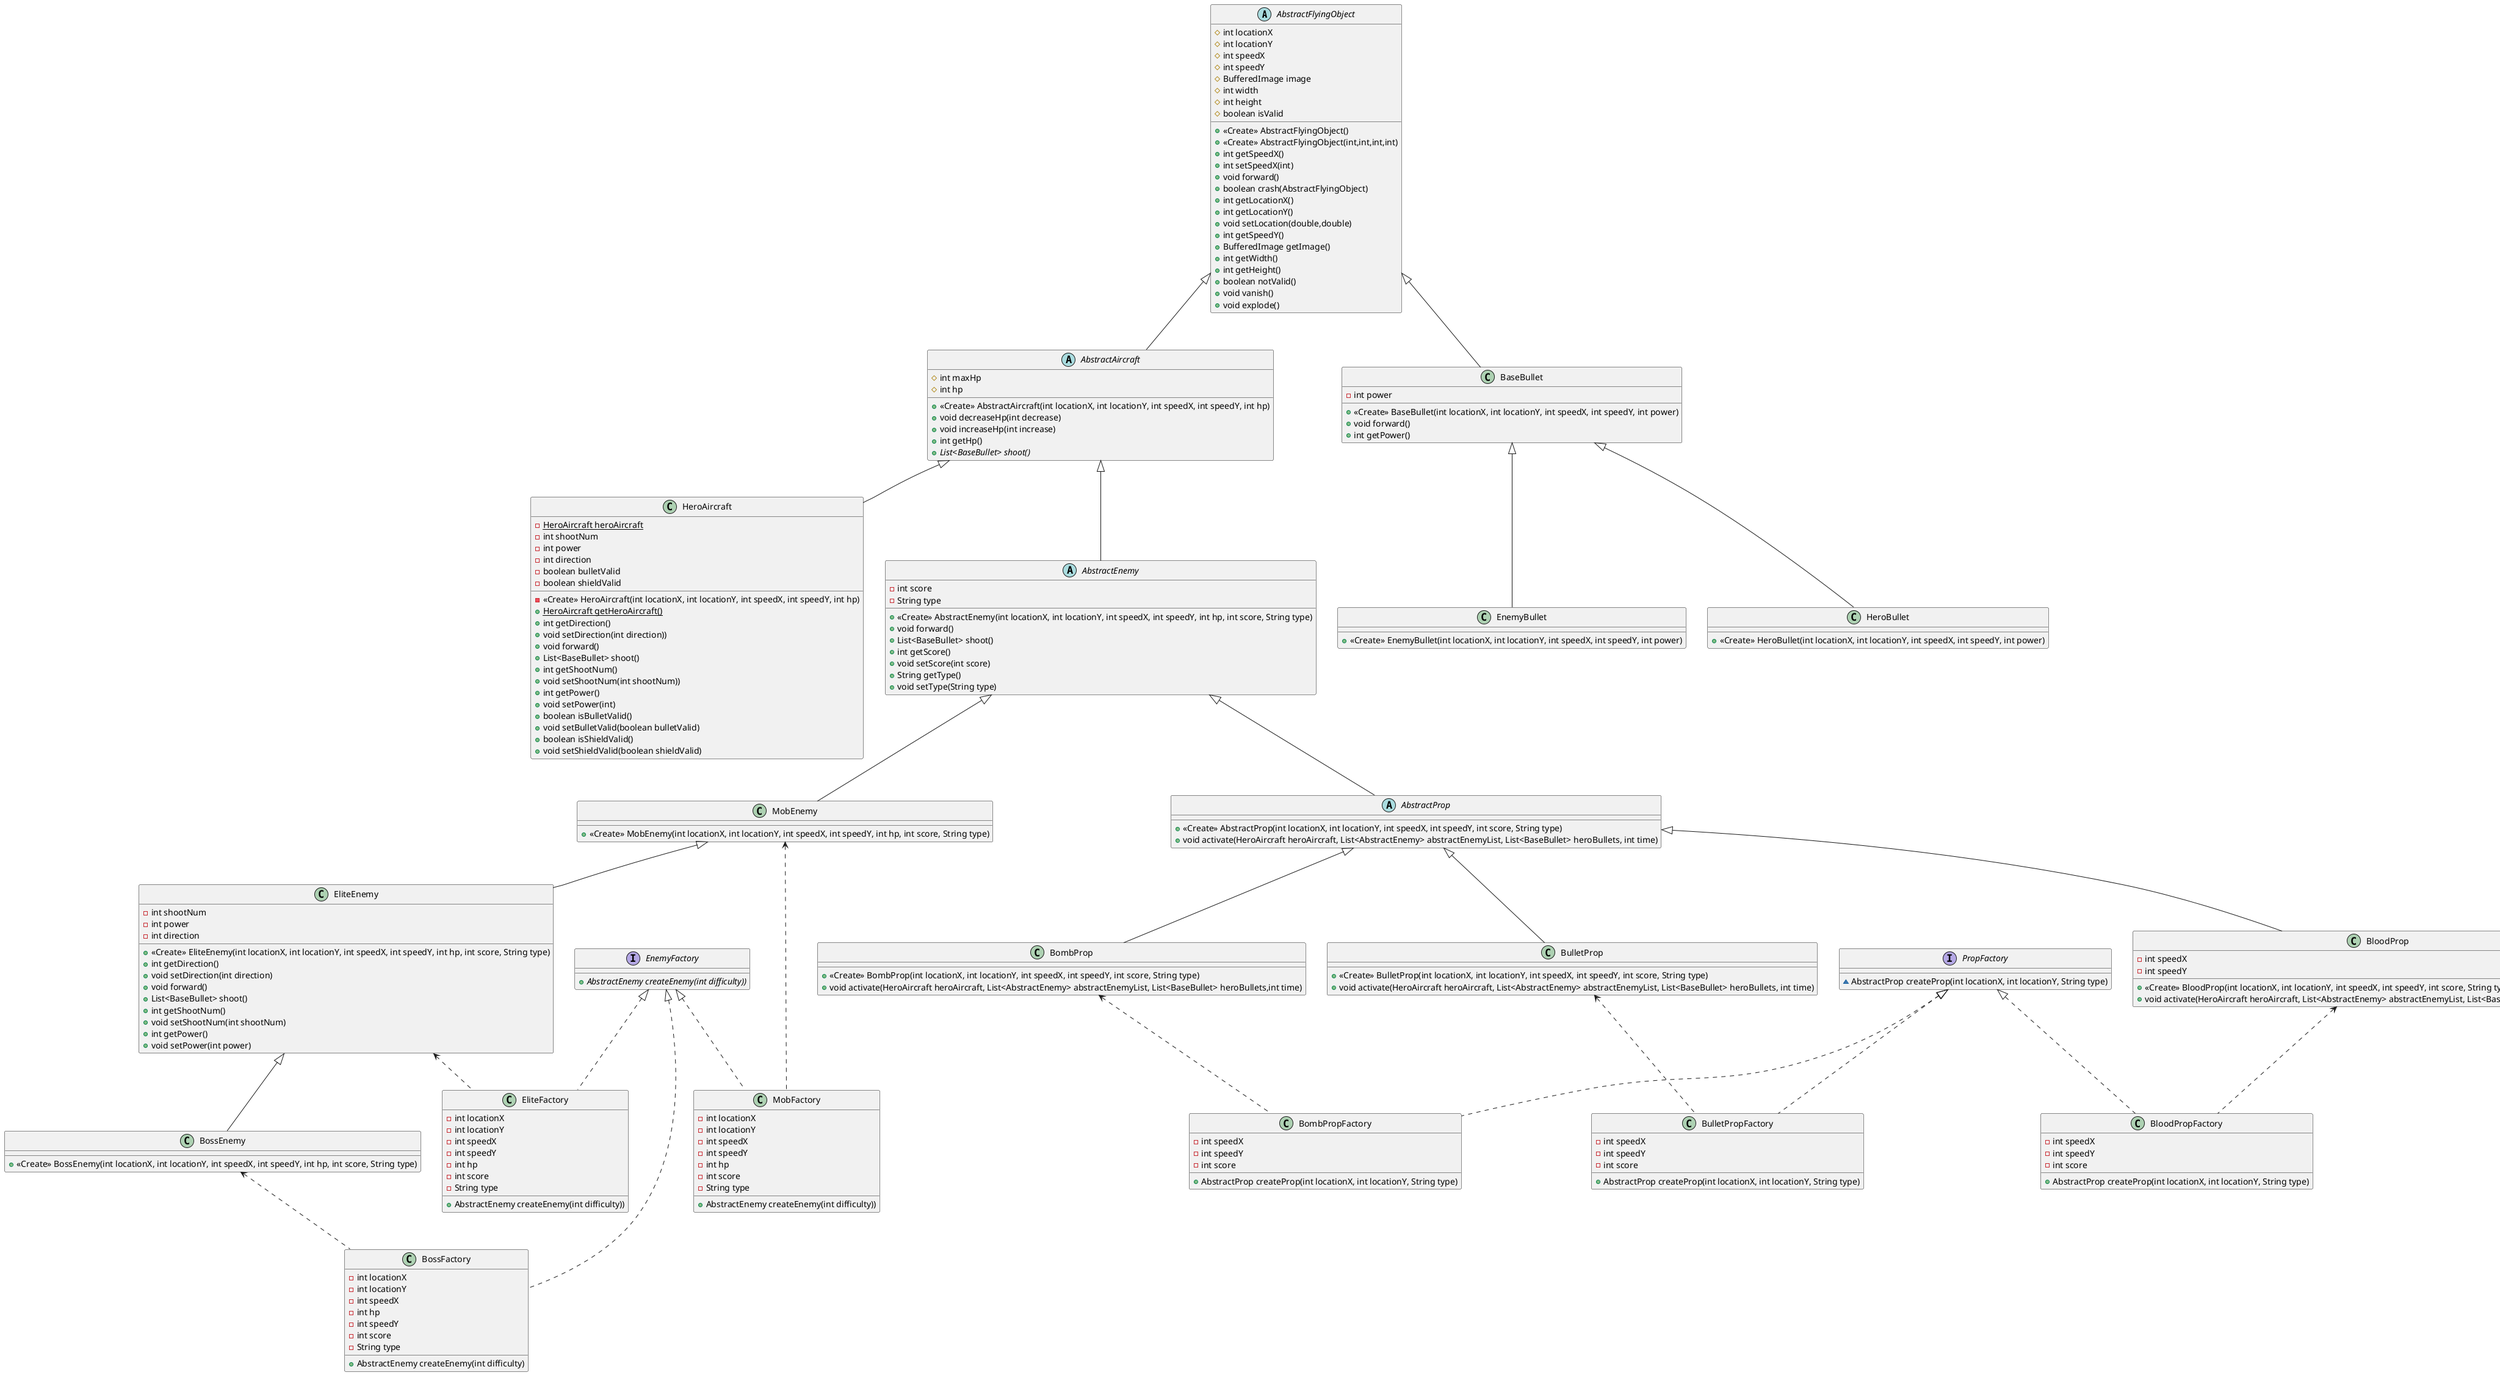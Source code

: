 @startuml
abstract class AbstractFlyingObject {
# int locationX
# int locationY
# int speedX
# int speedY
# BufferedImage image
# int width
# int height
# boolean isValid
+ <<Create>> AbstractFlyingObject()
+ <<Create>> AbstractFlyingObject(int,int,int,int)
+ int getSpeedX()
+ int setSpeedX(int)
+ void forward()
+ boolean crash(AbstractFlyingObject)
+ int getLocationX()
+ int getLocationY()
+ void setLocation(double,double)
+ int getSpeedY()
+ BufferedImage getImage()
+ int getWidth()
+ int getHeight()
+ boolean notValid()
+ void vanish()
+ void explode()
}
class BombProp {
+ <<Create>> BombProp(int locationX, int locationY, int speedX, int speedY, int score, String type)
+ void activate(HeroAircraft heroAircraft, List<AbstractEnemy> abstractEnemyList, List<BaseBullet> heroBullets,int time)
}
class EnemyBullet {
+ <<Create>> EnemyBullet(int locationX, int locationY, int speedX, int speedY, int power)
}
class BossFactory {
- int locationX
- int locationY
- int speedX
- int hp
- int speedY
- int score
- String type
+ AbstractEnemy createEnemy(int difficulty)
}
abstract class AbstractAircraft {
# int maxHp
# int hp
+ <<Create>> AbstractAircraft(int locationX, int locationY, int speedX, int speedY, int hp)
+ void decreaseHp(int decrease)
+ void increaseHp(int increase)
+ int getHp()
+ {abstract}List<BaseBullet> shoot()
}
class BulletProp {
+ <<Create>> BulletProp(int locationX, int locationY, int speedX, int speedY, int score, String type)
+ void activate(HeroAircraft heroAircraft, List<AbstractEnemy> abstractEnemyList, List<BaseBullet> heroBullets, int time)
}
class EliteEnemy {
- int shootNum
- int power
- int direction
+ <<Create>> EliteEnemy(int locationX, int locationY, int speedX, int speedY, int hp, int score, String type)
+ int getDirection()
+ void setDirection(int direction)
+ void forward()
+ List<BaseBullet> shoot()
+ int getShootNum()
+ void setShootNum(int shootNum)
+ int getPower()
+ void setPower(int power)
}
class BulletPropFactory {
- int speedX
- int speedY
- int score
+ AbstractProp createProp(int locationX, int locationY, String type)
}
class BaseBullet {
- int power
+ <<Create>> BaseBullet(int locationX, int locationY, int speedX, int speedY, int power)
+ void forward()
+ int getPower()
}
class MobFactory {
- int locationX
- int locationY
- int speedX
- int speedY
- int hp
- int score
- String type
+ AbstractEnemy createEnemy(int difficulty))
}
class BombPropFactory {
- int speedX
- int speedY
- int score
+ AbstractProp createProp(int locationX, int locationY, String type)
}
class HeroBullet {
+ <<Create>> HeroBullet(int locationX, int locationY, int speedX, int speedY, int power)
}
class MobEnemy {
+ <<Create>> MobEnemy(int locationX, int locationY, int speedX, int speedY, int hp, int score, String type)
}
class BloodPropFactory {
- int speedX
- int speedY
- int score
+ AbstractProp createProp(int locationX, int locationY, String type)
}
interface EnemyFactory {
+ {abstract}AbstractEnemy createEnemy(int difficulty))
}
class EliteFactory {
- int locationX
- int locationY
- int speedX
- int speedY
- int hp
- int score
- String type
+ AbstractEnemy createEnemy(int difficulty))
}
class HeroAircraft {
- {static} HeroAircraft heroAircraft
- int shootNum
- int power
- int direction
- boolean bulletValid
- boolean shieldValid
- <<Create>> HeroAircraft(int locationX, int locationY, int speedX, int speedY, int hp)
+ {static} HeroAircraft getHeroAircraft()
+ int getDirection()
+ void setDirection(int direction))
+ void forward()
+ List<BaseBullet> shoot()
+ int getShootNum()
+ void setShootNum(int shootNum))
+ int getPower()
+ void setPower(int)
+ boolean isBulletValid()
+ void setBulletValid(boolean bulletValid)
+ boolean isShieldValid()
+ void setShieldValid(boolean shieldValid)
}
interface PropFactory {
~ AbstractProp createProp(int locationX, int locationY, String type)
}
abstract class AbstractEnemy {
- int score
- String type
+ <<Create>> AbstractEnemy(int locationX, int locationY, int speedX, int speedY, int hp, int score, String type)
+ void forward()
+ List<BaseBullet> shoot()
+ int getScore()
+ void setScore(int score)
+ String getType()
+ void setType(String type)
}
class BloodProp {
- int speedX
- int speedY
+ <<Create>> BloodProp(int locationX, int locationY, int speedX, int speedY, int score, String type)
+ void activate(HeroAircraft heroAircraft, List<AbstractEnemy> abstractEnemyList, List<BaseBullet> heroBullets, int time)
}
abstract class AbstractProp {
+ <<Create>> AbstractProp(int locationX, int locationY, int speedX, int speedY, int score, String type)
+ void activate(HeroAircraft heroAircraft, List<AbstractEnemy> abstractEnemyList, List<BaseBullet> heroBullets, int time)
}
class BossEnemy {
+ <<Create>> BossEnemy(int locationX, int locationY, int speedX, int speedY, int hp, int score, String type)
}


AbstractProp <|-- BombProp
BaseBullet <|-- EnemyBullet
EnemyFactory <|.. BossFactory
AbstractFlyingObject <|-- AbstractAircraft
AbstractProp <|-- BulletProp
MobEnemy <|-- EliteEnemy
PropFactory <|.. BulletPropFactory
AbstractFlyingObject <|-- BaseBullet
EnemyFactory <|.. MobFactory
PropFactory <|.. BombPropFactory
BaseBullet <|-- HeroBullet
AbstractEnemy <|-- MobEnemy
PropFactory <|.. BloodPropFactory
EnemyFactory <|.. EliteFactory
AbstractAircraft <|-- HeroAircraft
AbstractAircraft <|-- AbstractEnemy
AbstractProp <|-- BloodProp
AbstractEnemy <|-- AbstractProp
EliteEnemy <|-- BossEnemy
BloodProp <.. BloodPropFactory
BombProp <.. BombPropFactory
BulletProp <.. BulletPropFactory
BossEnemy <.. BossFactory
EliteEnemy <.. EliteFactory
MobEnemy <.. MobFactory
@enduml